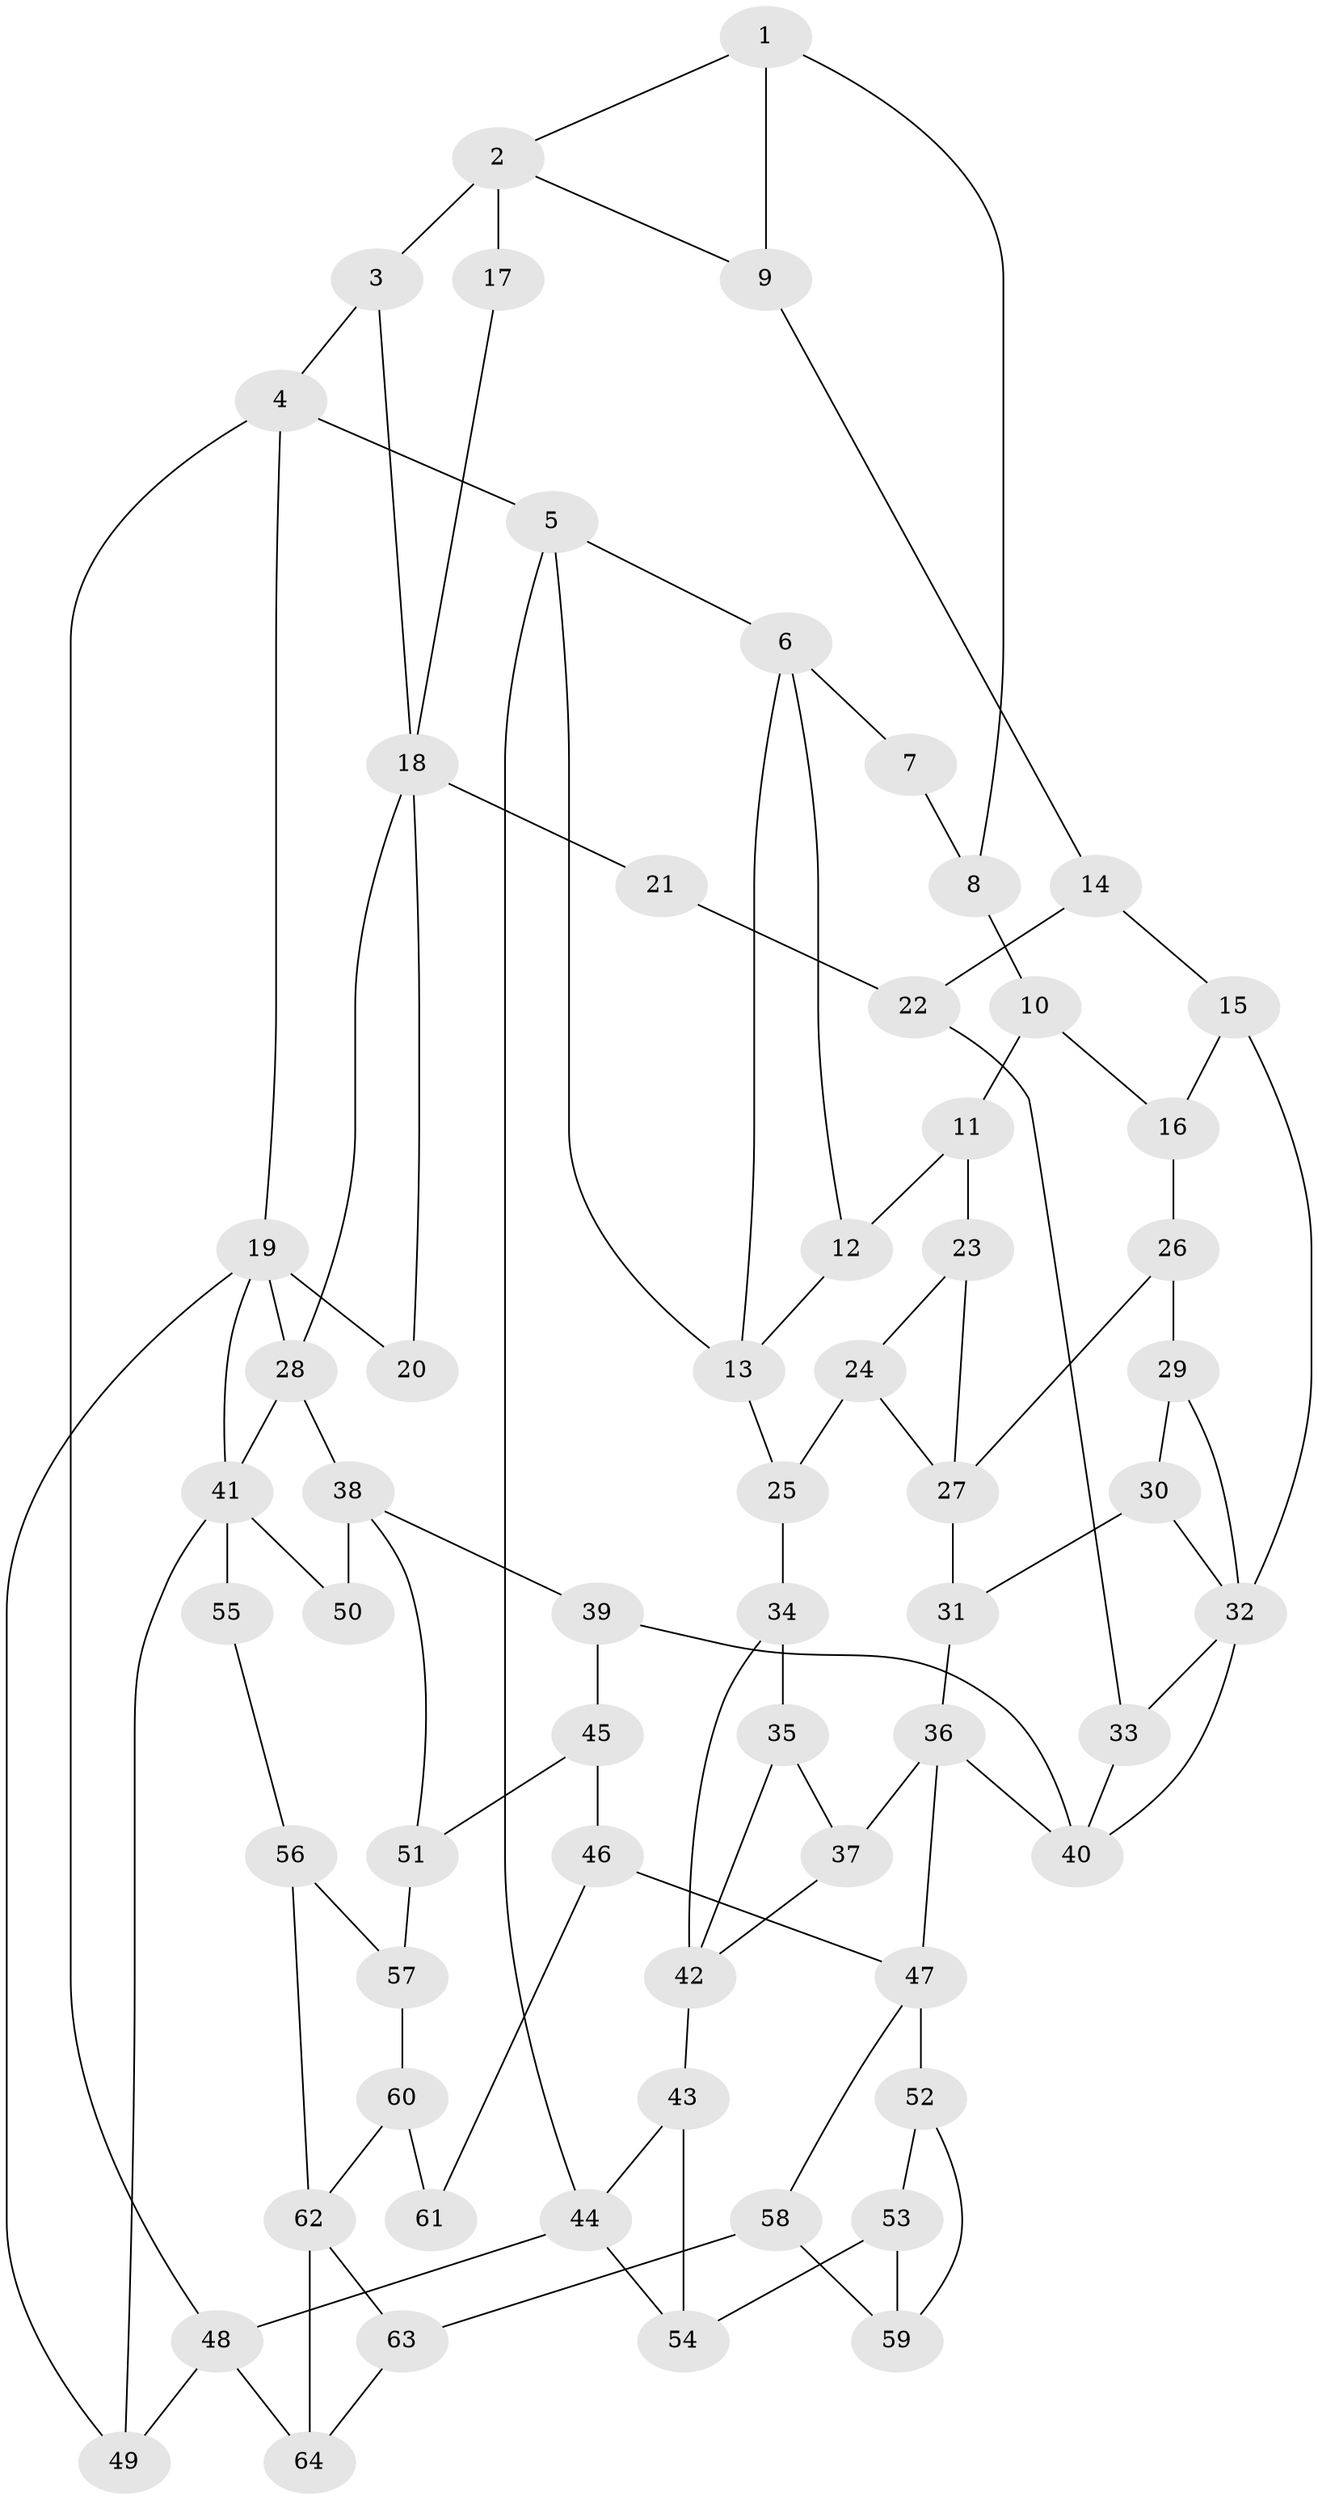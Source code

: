 // original degree distribution, {3: 0.015625, 4: 0.2421875, 5: 0.515625, 6: 0.2265625}
// Generated by graph-tools (version 1.1) at 2025/38/03/09/25 02:38:32]
// undirected, 64 vertices, 104 edges
graph export_dot {
graph [start="1"]
  node [color=gray90,style=filled];
  1;
  2;
  3;
  4;
  5;
  6;
  7;
  8;
  9;
  10;
  11;
  12;
  13;
  14;
  15;
  16;
  17;
  18;
  19;
  20;
  21;
  22;
  23;
  24;
  25;
  26;
  27;
  28;
  29;
  30;
  31;
  32;
  33;
  34;
  35;
  36;
  37;
  38;
  39;
  40;
  41;
  42;
  43;
  44;
  45;
  46;
  47;
  48;
  49;
  50;
  51;
  52;
  53;
  54;
  55;
  56;
  57;
  58;
  59;
  60;
  61;
  62;
  63;
  64;
  1 -- 2 [weight=1.0];
  1 -- 8 [weight=1.0];
  1 -- 9 [weight=1.0];
  2 -- 3 [weight=2.0];
  2 -- 9 [weight=1.0];
  2 -- 17 [weight=2.0];
  3 -- 4 [weight=1.0];
  3 -- 18 [weight=1.0];
  4 -- 5 [weight=1.0];
  4 -- 19 [weight=1.0];
  4 -- 48 [weight=1.0];
  5 -- 6 [weight=1.0];
  5 -- 13 [weight=1.0];
  5 -- 44 [weight=1.0];
  6 -- 7 [weight=2.0];
  6 -- 12 [weight=1.0];
  6 -- 13 [weight=2.0];
  7 -- 8 [weight=1.0];
  8 -- 10 [weight=1.0];
  9 -- 14 [weight=1.0];
  10 -- 11 [weight=1.0];
  10 -- 16 [weight=1.0];
  11 -- 12 [weight=1.0];
  11 -- 23 [weight=1.0];
  12 -- 13 [weight=1.0];
  13 -- 25 [weight=2.0];
  14 -- 15 [weight=1.0];
  14 -- 22 [weight=1.0];
  15 -- 16 [weight=1.0];
  15 -- 32 [weight=2.0];
  16 -- 26 [weight=1.0];
  17 -- 18 [weight=1.0];
  18 -- 20 [weight=1.0];
  18 -- 21 [weight=2.0];
  18 -- 28 [weight=1.0];
  19 -- 20 [weight=2.0];
  19 -- 28 [weight=1.0];
  19 -- 41 [weight=1.0];
  19 -- 49 [weight=1.0];
  21 -- 22 [weight=1.0];
  22 -- 33 [weight=1.0];
  23 -- 24 [weight=1.0];
  23 -- 27 [weight=1.0];
  24 -- 25 [weight=1.0];
  24 -- 27 [weight=1.0];
  25 -- 34 [weight=2.0];
  26 -- 27 [weight=1.0];
  26 -- 29 [weight=1.0];
  27 -- 31 [weight=1.0];
  28 -- 38 [weight=2.0];
  28 -- 41 [weight=1.0];
  29 -- 30 [weight=1.0];
  29 -- 32 [weight=1.0];
  30 -- 31 [weight=1.0];
  30 -- 32 [weight=1.0];
  31 -- 36 [weight=1.0];
  32 -- 33 [weight=1.0];
  32 -- 40 [weight=1.0];
  33 -- 40 [weight=1.0];
  34 -- 35 [weight=3.0];
  34 -- 42 [weight=1.0];
  35 -- 37 [weight=2.0];
  35 -- 42 [weight=1.0];
  36 -- 37 [weight=2.0];
  36 -- 40 [weight=1.0];
  36 -- 47 [weight=2.0];
  37 -- 42 [weight=1.0];
  38 -- 39 [weight=1.0];
  38 -- 50 [weight=2.0];
  38 -- 51 [weight=1.0];
  39 -- 40 [weight=1.0];
  39 -- 45 [weight=1.0];
  41 -- 49 [weight=1.0];
  41 -- 50 [weight=1.0];
  41 -- 55 [weight=2.0];
  42 -- 43 [weight=2.0];
  43 -- 44 [weight=1.0];
  43 -- 54 [weight=3.0];
  44 -- 48 [weight=1.0];
  44 -- 54 [weight=1.0];
  45 -- 46 [weight=1.0];
  45 -- 51 [weight=1.0];
  46 -- 47 [weight=1.0];
  46 -- 61 [weight=1.0];
  47 -- 52 [weight=1.0];
  47 -- 58 [weight=1.0];
  48 -- 49 [weight=1.0];
  48 -- 64 [weight=1.0];
  51 -- 57 [weight=1.0];
  52 -- 53 [weight=1.0];
  52 -- 59 [weight=1.0];
  53 -- 54 [weight=2.0];
  53 -- 59 [weight=3.0];
  55 -- 56 [weight=2.0];
  56 -- 57 [weight=1.0];
  56 -- 62 [weight=2.0];
  57 -- 60 [weight=1.0];
  58 -- 59 [weight=2.0];
  58 -- 63 [weight=1.0];
  60 -- 61 [weight=2.0];
  60 -- 62 [weight=2.0];
  62 -- 63 [weight=1.0];
  62 -- 64 [weight=1.0];
  63 -- 64 [weight=1.0];
}
